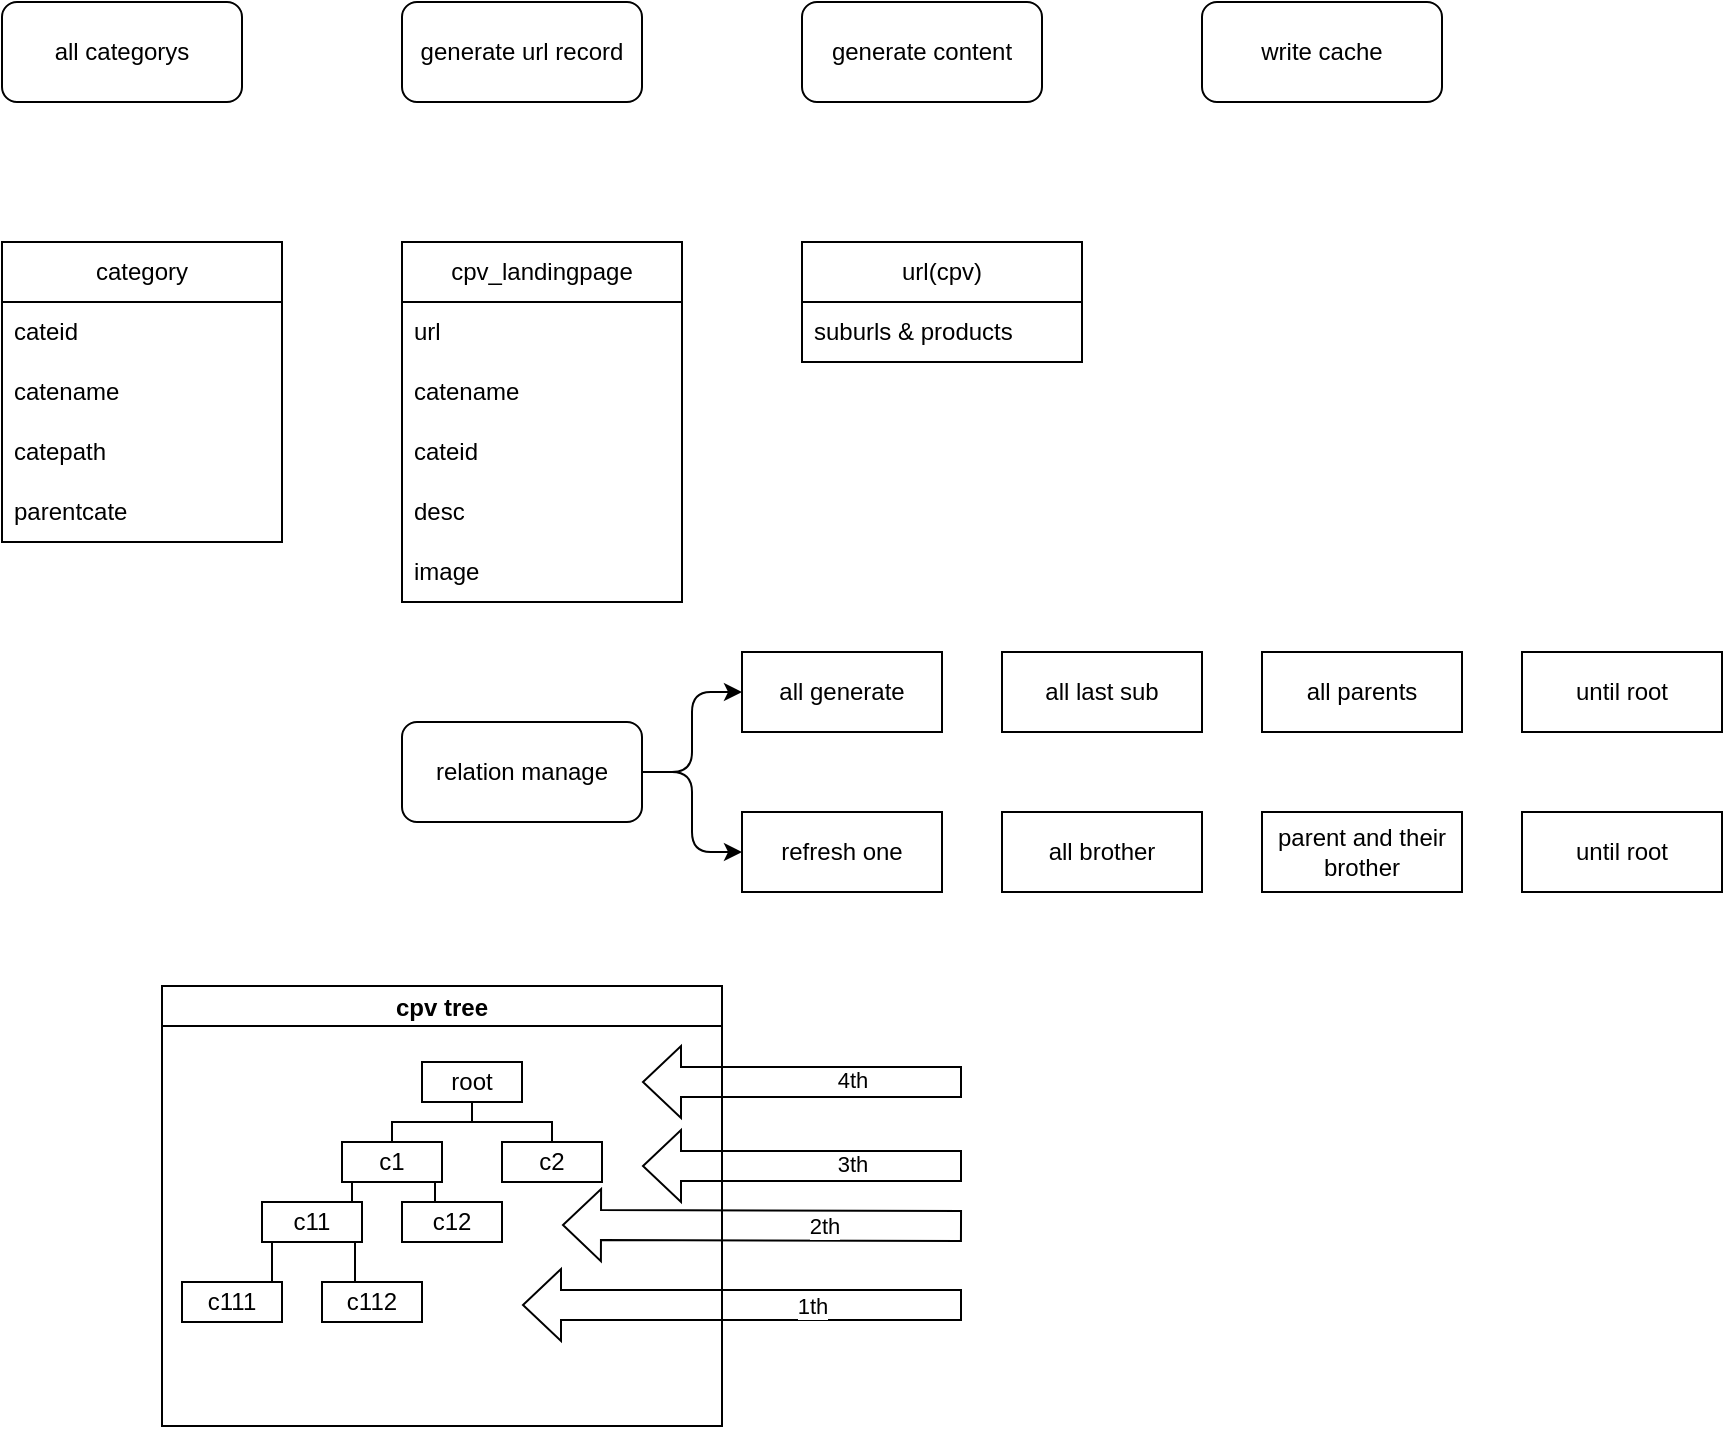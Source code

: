 <mxfile version="24.4.4" type="github">
  <diagram name="第 1 页" id="mpDOS9dBaBRB9N8fmm2q">
    <mxGraphModel dx="1434" dy="673" grid="1" gridSize="10" guides="1" tooltips="1" connect="1" arrows="1" fold="1" page="1" pageScale="1" pageWidth="827" pageHeight="1169" math="0" shadow="0">
      <root>
        <mxCell id="0" />
        <mxCell id="1" parent="0" />
        <mxCell id="cuf6Y3lO1OeGZOs419_Y-1" value="all categorys" style="rounded=1;whiteSpace=wrap;html=1;" vertex="1" parent="1">
          <mxGeometry x="80" y="80" width="120" height="50" as="geometry" />
        </mxCell>
        <mxCell id="cuf6Y3lO1OeGZOs419_Y-2" value="generate url record" style="rounded=1;whiteSpace=wrap;html=1;" vertex="1" parent="1">
          <mxGeometry x="280" y="80" width="120" height="50" as="geometry" />
        </mxCell>
        <mxCell id="cuf6Y3lO1OeGZOs419_Y-3" value="write cache" style="rounded=1;whiteSpace=wrap;html=1;" vertex="1" parent="1">
          <mxGeometry x="680" y="80" width="120" height="50" as="geometry" />
        </mxCell>
        <mxCell id="cuf6Y3lO1OeGZOs419_Y-4" value="generate content" style="rounded=1;whiteSpace=wrap;html=1;" vertex="1" parent="1">
          <mxGeometry x="480" y="80" width="120" height="50" as="geometry" />
        </mxCell>
        <mxCell id="cuf6Y3lO1OeGZOs419_Y-5" value="relation manage" style="rounded=1;whiteSpace=wrap;html=1;" vertex="1" parent="1">
          <mxGeometry x="280" y="440" width="120" height="50" as="geometry" />
        </mxCell>
        <mxCell id="cuf6Y3lO1OeGZOs419_Y-6" value="category" style="swimlane;fontStyle=0;childLayout=stackLayout;horizontal=1;startSize=30;horizontalStack=0;resizeParent=1;resizeParentMax=0;resizeLast=0;collapsible=1;marginBottom=0;whiteSpace=wrap;html=1;" vertex="1" parent="1">
          <mxGeometry x="80" y="200" width="140" height="150" as="geometry" />
        </mxCell>
        <mxCell id="cuf6Y3lO1OeGZOs419_Y-7" value="cateid" style="text;strokeColor=none;fillColor=none;align=left;verticalAlign=middle;spacingLeft=4;spacingRight=4;overflow=hidden;points=[[0,0.5],[1,0.5]];portConstraint=eastwest;rotatable=0;whiteSpace=wrap;html=1;" vertex="1" parent="cuf6Y3lO1OeGZOs419_Y-6">
          <mxGeometry y="30" width="140" height="30" as="geometry" />
        </mxCell>
        <mxCell id="cuf6Y3lO1OeGZOs419_Y-8" value="catename" style="text;strokeColor=none;fillColor=none;align=left;verticalAlign=middle;spacingLeft=4;spacingRight=4;overflow=hidden;points=[[0,0.5],[1,0.5]];portConstraint=eastwest;rotatable=0;whiteSpace=wrap;html=1;" vertex="1" parent="cuf6Y3lO1OeGZOs419_Y-6">
          <mxGeometry y="60" width="140" height="30" as="geometry" />
        </mxCell>
        <mxCell id="cuf6Y3lO1OeGZOs419_Y-9" value="catepath" style="text;strokeColor=none;fillColor=none;align=left;verticalAlign=middle;spacingLeft=4;spacingRight=4;overflow=hidden;points=[[0,0.5],[1,0.5]];portConstraint=eastwest;rotatable=0;whiteSpace=wrap;html=1;" vertex="1" parent="cuf6Y3lO1OeGZOs419_Y-6">
          <mxGeometry y="90" width="140" height="30" as="geometry" />
        </mxCell>
        <mxCell id="cuf6Y3lO1OeGZOs419_Y-10" value="parentcate" style="text;strokeColor=none;fillColor=none;align=left;verticalAlign=middle;spacingLeft=4;spacingRight=4;overflow=hidden;points=[[0,0.5],[1,0.5]];portConstraint=eastwest;rotatable=0;whiteSpace=wrap;html=1;" vertex="1" parent="cuf6Y3lO1OeGZOs419_Y-6">
          <mxGeometry y="120" width="140" height="30" as="geometry" />
        </mxCell>
        <mxCell id="cuf6Y3lO1OeGZOs419_Y-11" value="cpv_landingpage" style="swimlane;fontStyle=0;childLayout=stackLayout;horizontal=1;startSize=30;horizontalStack=0;resizeParent=1;resizeParentMax=0;resizeLast=0;collapsible=1;marginBottom=0;whiteSpace=wrap;html=1;" vertex="1" parent="1">
          <mxGeometry x="280" y="200" width="140" height="180" as="geometry" />
        </mxCell>
        <mxCell id="cuf6Y3lO1OeGZOs419_Y-12" value="url" style="text;strokeColor=none;fillColor=none;align=left;verticalAlign=middle;spacingLeft=4;spacingRight=4;overflow=hidden;points=[[0,0.5],[1,0.5]];portConstraint=eastwest;rotatable=0;whiteSpace=wrap;html=1;" vertex="1" parent="cuf6Y3lO1OeGZOs419_Y-11">
          <mxGeometry y="30" width="140" height="30" as="geometry" />
        </mxCell>
        <mxCell id="cuf6Y3lO1OeGZOs419_Y-13" value="catename" style="text;strokeColor=none;fillColor=none;align=left;verticalAlign=middle;spacingLeft=4;spacingRight=4;overflow=hidden;points=[[0,0.5],[1,0.5]];portConstraint=eastwest;rotatable=0;whiteSpace=wrap;html=1;" vertex="1" parent="cuf6Y3lO1OeGZOs419_Y-11">
          <mxGeometry y="60" width="140" height="30" as="geometry" />
        </mxCell>
        <mxCell id="cuf6Y3lO1OeGZOs419_Y-14" value="cateid" style="text;strokeColor=none;fillColor=none;align=left;verticalAlign=middle;spacingLeft=4;spacingRight=4;overflow=hidden;points=[[0,0.5],[1,0.5]];portConstraint=eastwest;rotatable=0;whiteSpace=wrap;html=1;" vertex="1" parent="cuf6Y3lO1OeGZOs419_Y-11">
          <mxGeometry y="90" width="140" height="30" as="geometry" />
        </mxCell>
        <mxCell id="cuf6Y3lO1OeGZOs419_Y-15" value="desc" style="text;strokeColor=none;fillColor=none;align=left;verticalAlign=middle;spacingLeft=4;spacingRight=4;overflow=hidden;points=[[0,0.5],[1,0.5]];portConstraint=eastwest;rotatable=0;whiteSpace=wrap;html=1;" vertex="1" parent="cuf6Y3lO1OeGZOs419_Y-11">
          <mxGeometry y="120" width="140" height="30" as="geometry" />
        </mxCell>
        <mxCell id="cuf6Y3lO1OeGZOs419_Y-16" value="image" style="text;strokeColor=none;fillColor=none;align=left;verticalAlign=middle;spacingLeft=4;spacingRight=4;overflow=hidden;points=[[0,0.5],[1,0.5]];portConstraint=eastwest;rotatable=0;whiteSpace=wrap;html=1;" vertex="1" parent="cuf6Y3lO1OeGZOs419_Y-11">
          <mxGeometry y="150" width="140" height="30" as="geometry" />
        </mxCell>
        <mxCell id="cuf6Y3lO1OeGZOs419_Y-17" value="url(cpv)" style="swimlane;fontStyle=0;childLayout=stackLayout;horizontal=1;startSize=30;horizontalStack=0;resizeParent=1;resizeParentMax=0;resizeLast=0;collapsible=1;marginBottom=0;whiteSpace=wrap;html=1;" vertex="1" parent="1">
          <mxGeometry x="480" y="200" width="140" height="60" as="geometry" />
        </mxCell>
        <mxCell id="cuf6Y3lO1OeGZOs419_Y-18" value="suburls &amp;amp; products" style="text;strokeColor=none;fillColor=none;align=left;verticalAlign=middle;spacingLeft=4;spacingRight=4;overflow=hidden;points=[[0,0.5],[1,0.5]];portConstraint=eastwest;rotatable=0;whiteSpace=wrap;html=1;" vertex="1" parent="cuf6Y3lO1OeGZOs419_Y-17">
          <mxGeometry y="30" width="140" height="30" as="geometry" />
        </mxCell>
        <mxCell id="cuf6Y3lO1OeGZOs419_Y-26" value="all generate" style="whiteSpace=wrap;html=1;" vertex="1" parent="1">
          <mxGeometry x="450" y="405" width="100" height="40" as="geometry" />
        </mxCell>
        <mxCell id="cuf6Y3lO1OeGZOs419_Y-27" value="" style="edgeStyle=elbowEdgeStyle;elbow=horizontal;html=1;rounded=1;curved=0;sourcePerimeterSpacing=0;targetPerimeterSpacing=0;startSize=6;endSize=6;" edge="1" parent="1" target="cuf6Y3lO1OeGZOs419_Y-26">
          <mxGeometry relative="1" as="geometry">
            <mxPoint x="400" y="465" as="sourcePoint" />
          </mxGeometry>
        </mxCell>
        <mxCell id="cuf6Y3lO1OeGZOs419_Y-28" value="refresh one" style="whiteSpace=wrap;html=1;" vertex="1" parent="1">
          <mxGeometry x="450" y="485" width="100" height="40" as="geometry" />
        </mxCell>
        <mxCell id="cuf6Y3lO1OeGZOs419_Y-29" value="" style="edgeStyle=elbowEdgeStyle;elbow=horizontal;html=1;rounded=1;curved=0;sourcePerimeterSpacing=0;targetPerimeterSpacing=0;startSize=6;endSize=6;" edge="1" parent="1" target="cuf6Y3lO1OeGZOs419_Y-28">
          <mxGeometry relative="1" as="geometry">
            <mxPoint x="400" y="465" as="sourcePoint" />
          </mxGeometry>
        </mxCell>
        <mxCell id="cuf6Y3lO1OeGZOs419_Y-32" value="all last sub" style="whiteSpace=wrap;html=1;" vertex="1" parent="1">
          <mxGeometry x="580" y="405" width="100" height="40" as="geometry" />
        </mxCell>
        <mxCell id="cuf6Y3lO1OeGZOs419_Y-33" value="all parents" style="whiteSpace=wrap;html=1;" vertex="1" parent="1">
          <mxGeometry x="710" y="405" width="100" height="40" as="geometry" />
        </mxCell>
        <mxCell id="cuf6Y3lO1OeGZOs419_Y-34" value="until root" style="whiteSpace=wrap;html=1;" vertex="1" parent="1">
          <mxGeometry x="840" y="405" width="100" height="40" as="geometry" />
        </mxCell>
        <mxCell id="cuf6Y3lO1OeGZOs419_Y-35" value="all brother" style="whiteSpace=wrap;html=1;" vertex="1" parent="1">
          <mxGeometry x="580" y="485" width="100" height="40" as="geometry" />
        </mxCell>
        <mxCell id="cuf6Y3lO1OeGZOs419_Y-36" value="parent and their brother" style="whiteSpace=wrap;html=1;" vertex="1" parent="1">
          <mxGeometry x="710" y="485" width="100" height="40" as="geometry" />
        </mxCell>
        <mxCell id="cuf6Y3lO1OeGZOs419_Y-37" value="until root" style="whiteSpace=wrap;html=1;" vertex="1" parent="1">
          <mxGeometry x="840" y="485" width="100" height="40" as="geometry" />
        </mxCell>
        <mxCell id="cuf6Y3lO1OeGZOs419_Y-38" value="cpv tree" style="swimlane;startSize=20;horizontal=1;containerType=tree;newEdgeStyle={&quot;edgeStyle&quot;:&quot;elbowEdgeStyle&quot;,&quot;startArrow&quot;:&quot;none&quot;,&quot;endArrow&quot;:&quot;none&quot;};container=0;" vertex="1" parent="1">
          <mxGeometry x="160" y="572" width="280" height="220" as="geometry" />
        </mxCell>
        <mxCell id="cuf6Y3lO1OeGZOs419_Y-57" value="" style="shape=flexArrow;endArrow=classic;html=1;rounded=0;width=15;" edge="1" parent="cuf6Y3lO1OeGZOs419_Y-38">
          <mxGeometry width="50" height="50" relative="1" as="geometry">
            <mxPoint x="400" y="159.5" as="sourcePoint" />
            <mxPoint x="180" y="159.5" as="targetPoint" />
          </mxGeometry>
        </mxCell>
        <mxCell id="cuf6Y3lO1OeGZOs419_Y-58" value="1th" style="edgeLabel;html=1;align=center;verticalAlign=middle;resizable=0;points=[];" vertex="1" connectable="0" parent="cuf6Y3lO1OeGZOs419_Y-57">
          <mxGeometry x="-0.312" y="1" relative="1" as="geometry">
            <mxPoint y="-1" as="offset" />
          </mxGeometry>
        </mxCell>
        <mxCell id="cuf6Y3lO1OeGZOs419_Y-61" value="" style="shape=flexArrow;endArrow=classic;html=1;rounded=0;width=15;" edge="1" parent="cuf6Y3lO1OeGZOs419_Y-38">
          <mxGeometry width="50" height="50" relative="1" as="geometry">
            <mxPoint x="400" y="120" as="sourcePoint" />
            <mxPoint x="200" y="119.5" as="targetPoint" />
          </mxGeometry>
        </mxCell>
        <mxCell id="cuf6Y3lO1OeGZOs419_Y-62" value="2th" style="edgeLabel;html=1;align=center;verticalAlign=middle;resizable=0;points=[];" vertex="1" connectable="0" parent="cuf6Y3lO1OeGZOs419_Y-61">
          <mxGeometry x="-0.312" y="1" relative="1" as="geometry">
            <mxPoint y="-1" as="offset" />
          </mxGeometry>
        </mxCell>
        <mxCell id="cuf6Y3lO1OeGZOs419_Y-63" value="" style="shape=flexArrow;endArrow=classic;html=1;rounded=0;width=15;" edge="1" parent="cuf6Y3lO1OeGZOs419_Y-38">
          <mxGeometry width="50" height="50" relative="1" as="geometry">
            <mxPoint x="400" y="90" as="sourcePoint" />
            <mxPoint x="240" y="90" as="targetPoint" />
          </mxGeometry>
        </mxCell>
        <mxCell id="cuf6Y3lO1OeGZOs419_Y-64" value="3th" style="edgeLabel;html=1;align=center;verticalAlign=middle;resizable=0;points=[];" vertex="1" connectable="0" parent="cuf6Y3lO1OeGZOs419_Y-63">
          <mxGeometry x="-0.312" y="1" relative="1" as="geometry">
            <mxPoint y="-2" as="offset" />
          </mxGeometry>
        </mxCell>
        <mxCell id="cuf6Y3lO1OeGZOs419_Y-65" value="" style="shape=flexArrow;endArrow=classic;html=1;rounded=0;width=15;" edge="1" parent="cuf6Y3lO1OeGZOs419_Y-38">
          <mxGeometry width="50" height="50" relative="1" as="geometry">
            <mxPoint x="400" y="48" as="sourcePoint" />
            <mxPoint x="240" y="48" as="targetPoint" />
          </mxGeometry>
        </mxCell>
        <mxCell id="cuf6Y3lO1OeGZOs419_Y-66" value="4th" style="edgeLabel;html=1;align=center;verticalAlign=middle;resizable=0;points=[];" vertex="1" connectable="0" parent="cuf6Y3lO1OeGZOs419_Y-65">
          <mxGeometry x="-0.312" y="1" relative="1" as="geometry">
            <mxPoint y="-2" as="offset" />
          </mxGeometry>
        </mxCell>
        <mxCell id="cuf6Y3lO1OeGZOs419_Y-39" value="" style="edgeStyle=elbowEdgeStyle;elbow=vertical;sourcePerimeterSpacing=0;targetPerimeterSpacing=0;startArrow=none;endArrow=none;rounded=0;curved=0;entryX=0.5;entryY=0;entryDx=0;entryDy=0;" edge="1" parent="1" source="cuf6Y3lO1OeGZOs419_Y-41" target="cuf6Y3lO1OeGZOs419_Y-44">
          <mxGeometry relative="1" as="geometry">
            <mxPoint x="270" y="700" as="targetPoint" />
          </mxGeometry>
        </mxCell>
        <mxCell id="cuf6Y3lO1OeGZOs419_Y-40" value="" style="edgeStyle=elbowEdgeStyle;elbow=vertical;sourcePerimeterSpacing=0;targetPerimeterSpacing=0;startArrow=none;endArrow=none;rounded=0;curved=0;entryX=0.5;entryY=0;entryDx=0;entryDy=0;" edge="1" parent="1" source="cuf6Y3lO1OeGZOs419_Y-41" target="cuf6Y3lO1OeGZOs419_Y-45">
          <mxGeometry relative="1" as="geometry">
            <mxPoint x="420" y="700" as="targetPoint" />
          </mxGeometry>
        </mxCell>
        <UserObject label="root" treeRoot="1" id="cuf6Y3lO1OeGZOs419_Y-41">
          <mxCell style="whiteSpace=wrap;html=1;align=center;treeFolding=1;treeMoving=1;newEdgeStyle={&quot;edgeStyle&quot;:&quot;elbowEdgeStyle&quot;,&quot;startArrow&quot;:&quot;none&quot;,&quot;endArrow&quot;:&quot;none&quot;};" vertex="1" parent="1">
            <mxGeometry x="290" y="610" width="50" height="20" as="geometry" />
          </mxCell>
        </UserObject>
        <UserObject label="c2" treeRoot="1" id="cuf6Y3lO1OeGZOs419_Y-45">
          <mxCell style="whiteSpace=wrap;html=1;align=center;treeFolding=1;treeMoving=1;newEdgeStyle={&quot;edgeStyle&quot;:&quot;elbowEdgeStyle&quot;,&quot;startArrow&quot;:&quot;none&quot;,&quot;endArrow&quot;:&quot;none&quot;};" vertex="1" parent="1">
            <mxGeometry x="330" y="650" width="50" height="20" as="geometry" />
          </mxCell>
        </UserObject>
        <mxCell id="cuf6Y3lO1OeGZOs419_Y-51" style="edgeStyle=elbowEdgeStyle;rounded=0;orthogonalLoop=1;jettySize=auto;html=1;startArrow=none;endArrow=none;exitX=0.5;exitY=1;exitDx=0;exitDy=0;entryX=0.5;entryY=0;entryDx=0;entryDy=0;" edge="1" parent="1" source="cuf6Y3lO1OeGZOs419_Y-44" target="cuf6Y3lO1OeGZOs419_Y-46">
          <mxGeometry relative="1" as="geometry" />
        </mxCell>
        <mxCell id="cuf6Y3lO1OeGZOs419_Y-52" style="edgeStyle=elbowEdgeStyle;rounded=0;orthogonalLoop=1;jettySize=auto;html=1;startArrow=none;endArrow=none;exitX=0.75;exitY=1;exitDx=0;exitDy=0;entryX=0.5;entryY=0;entryDx=0;entryDy=0;" edge="1" parent="1" source="cuf6Y3lO1OeGZOs419_Y-44" target="cuf6Y3lO1OeGZOs419_Y-47">
          <mxGeometry relative="1" as="geometry" />
        </mxCell>
        <UserObject label="c1" treeRoot="1" id="cuf6Y3lO1OeGZOs419_Y-44">
          <mxCell style="whiteSpace=wrap;html=1;align=center;treeFolding=1;treeMoving=1;newEdgeStyle={&quot;edgeStyle&quot;:&quot;elbowEdgeStyle&quot;,&quot;startArrow&quot;:&quot;none&quot;,&quot;endArrow&quot;:&quot;none&quot;};" vertex="1" parent="1">
            <mxGeometry x="250" y="650" width="50" height="20" as="geometry" />
          </mxCell>
        </UserObject>
        <mxCell id="cuf6Y3lO1OeGZOs419_Y-55" style="edgeStyle=elbowEdgeStyle;rounded=0;orthogonalLoop=1;jettySize=auto;html=1;startArrow=none;endArrow=none;exitX=0.5;exitY=1;exitDx=0;exitDy=0;entryX=0.5;entryY=0;entryDx=0;entryDy=0;" edge="1" parent="1" source="cuf6Y3lO1OeGZOs419_Y-46" target="cuf6Y3lO1OeGZOs419_Y-53">
          <mxGeometry relative="1" as="geometry" />
        </mxCell>
        <mxCell id="cuf6Y3lO1OeGZOs419_Y-56" style="edgeStyle=elbowEdgeStyle;rounded=0;orthogonalLoop=1;jettySize=auto;html=1;startArrow=none;endArrow=none;exitX=0.75;exitY=1;exitDx=0;exitDy=0;entryX=0.5;entryY=0;entryDx=0;entryDy=0;" edge="1" parent="1" source="cuf6Y3lO1OeGZOs419_Y-46" target="cuf6Y3lO1OeGZOs419_Y-54">
          <mxGeometry relative="1" as="geometry" />
        </mxCell>
        <UserObject label="c11" treeRoot="1" id="cuf6Y3lO1OeGZOs419_Y-46">
          <mxCell style="whiteSpace=wrap;html=1;align=center;treeFolding=1;treeMoving=1;newEdgeStyle={&quot;edgeStyle&quot;:&quot;elbowEdgeStyle&quot;,&quot;startArrow&quot;:&quot;none&quot;,&quot;endArrow&quot;:&quot;none&quot;};" vertex="1" parent="1">
            <mxGeometry x="210" y="680" width="50" height="20" as="geometry" />
          </mxCell>
        </UserObject>
        <UserObject label="c12" treeRoot="1" id="cuf6Y3lO1OeGZOs419_Y-47">
          <mxCell style="whiteSpace=wrap;html=1;align=center;treeFolding=1;treeMoving=1;newEdgeStyle={&quot;edgeStyle&quot;:&quot;elbowEdgeStyle&quot;,&quot;startArrow&quot;:&quot;none&quot;,&quot;endArrow&quot;:&quot;none&quot;};" vertex="1" parent="1">
            <mxGeometry x="280" y="680" width="50" height="20" as="geometry" />
          </mxCell>
        </UserObject>
        <UserObject label="c111" treeRoot="1" id="cuf6Y3lO1OeGZOs419_Y-53">
          <mxCell style="whiteSpace=wrap;html=1;align=center;treeFolding=1;treeMoving=1;newEdgeStyle={&quot;edgeStyle&quot;:&quot;elbowEdgeStyle&quot;,&quot;startArrow&quot;:&quot;none&quot;,&quot;endArrow&quot;:&quot;none&quot;};" vertex="1" parent="1">
            <mxGeometry x="170" y="720" width="50" height="20" as="geometry" />
          </mxCell>
        </UserObject>
        <UserObject label="c112" treeRoot="1" id="cuf6Y3lO1OeGZOs419_Y-54">
          <mxCell style="whiteSpace=wrap;html=1;align=center;treeFolding=1;treeMoving=1;newEdgeStyle={&quot;edgeStyle&quot;:&quot;elbowEdgeStyle&quot;,&quot;startArrow&quot;:&quot;none&quot;,&quot;endArrow&quot;:&quot;none&quot;};" vertex="1" parent="1">
            <mxGeometry x="240" y="720" width="50" height="20" as="geometry" />
          </mxCell>
        </UserObject>
      </root>
    </mxGraphModel>
  </diagram>
</mxfile>
